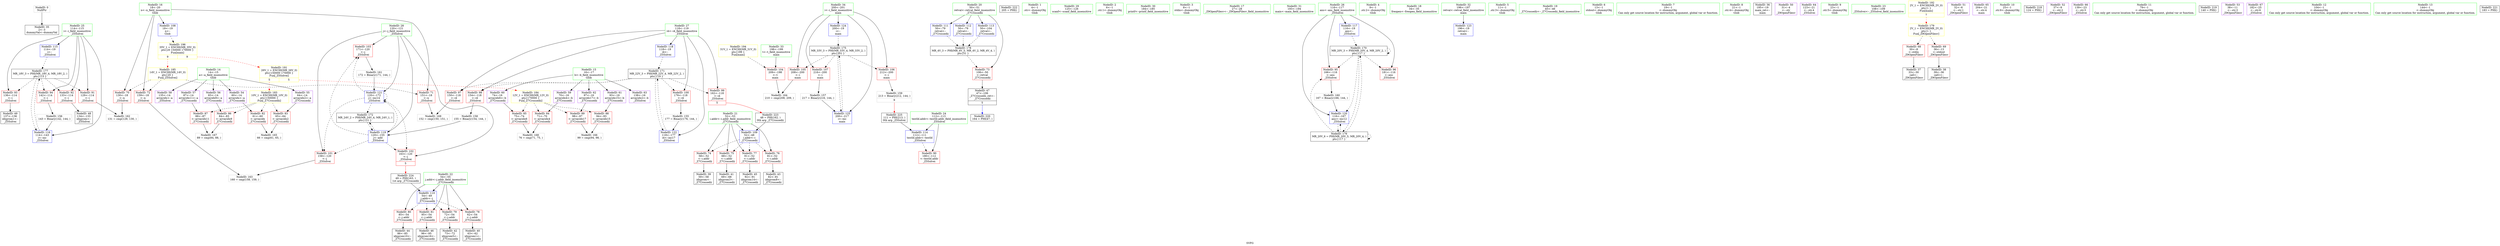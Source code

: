 digraph "SVFG" {
	label="SVFG";

	Node0x55eb435aeac0 [shape=record,color=grey,label="{NodeID: 0\nNullPtr}"];
	Node0x55eb435aeac0 -> Node0x55eb435b7ee0[style=solid];
	Node0x55eb435b8a70 [shape=record,color=red,label="{NodeID: 97\n150\<--118\n\<--i4\n_Z5Solvei\n}"];
	Node0x55eb435b8a70 -> Node0x55eb435c1950[style=solid];
	Node0x55eb435b6bf0 [shape=record,color=green,label="{NodeID: 14\n14\<--15\na\<--a_field_insensitive\nGlob }"];
	Node0x55eb435b6bf0 -> Node0x55eb435b9ea0[style=solid];
	Node0x55eb435b6bf0 -> Node0x55eb435b9f70[style=solid];
	Node0x55eb435b6bf0 -> Node0x55eb435ba040[style=solid];
	Node0x55eb435b6bf0 -> Node0x55eb435ba110[style=solid];
	Node0x55eb435b6bf0 -> Node0x55eb435ba1e0[style=solid];
	Node0x55eb435bc2b0 [shape=record,color=yellow,style=double,label="{NodeID: 194\n31V_1 = ENCHI(MR_31V_0)\npts\{199 \}\nFun[main]}"];
	Node0x55eb435bc2b0 -> Node0x55eb435b9020[style=dashed];
	Node0x55eb435b9600 [shape=record,color=blue,label="{NodeID: 111\n50\<--79\nretval\<--\n_Z7Crossedii\n}"];
	Node0x55eb435b9600 -> Node0x55eb435c96b0[style=dashed];
	Node0x55eb435b78a0 [shape=record,color=green,label="{NodeID: 28\n120\<--121\nj\<--j_field_insensitive\n_Z5Solvei\n}"];
	Node0x55eb435b78a0 -> Node0x55eb435b8db0[style=solid];
	Node0x55eb435b78a0 -> Node0x55eb435b8e80[style=solid];
	Node0x55eb435b78a0 -> Node0x55eb435b8f50[style=solid];
	Node0x55eb435b78a0 -> Node0x55eb435be3a0[style=solid];
	Node0x55eb435b78a0 -> Node0x55eb435be540[style=solid];
	Node0x55eb435be880 [shape=record,color=blue,label="{NodeID: 125\n200\<--217\ni\<--inc\nmain\n}"];
	Node0x55eb435be880 -> Node0x55eb435c87b0[style=dashed];
	Node0x55eb435b84c0 [shape=record,color=black,label="{NodeID: 42\n73\<--72\nidxprom5\<--\n_Z7Crossedii\n}"];
	Node0x55eb435d6dd0 [shape=record,color=black,label="{NodeID: 222\n205 = PHI()\n}"];
	Node0x55eb435ba040 [shape=record,color=purple,label="{NodeID: 56\n83\<--14\narrayidx9\<--a\n_Z7Crossedii\n}"];
	Node0x55eb435ba040 -> Node0x55eb435bb8a0[style=solid];
	Node0x55eb435baba0 [shape=record,color=red,label="{NodeID: 70\n130\<--18\n\<--n\n_Z5Solvei\n}"];
	Node0x55eb435baba0 -> Node0x55eb435c0ed0[style=solid];
	Node0x55eb435c1650 [shape=record,color=grey,label="{NodeID: 167\n89 = cmp(84, 88, )\n}"];
	Node0x55eb435bb700 [shape=record,color=red,label="{NodeID: 84\n71\<--70\n\<--arrayidx4\n_Z7Crossedii\n}"];
	Node0x55eb435bb700 -> Node0x55eb435c17d0[style=solid];
	Node0x55eb435b0a20 [shape=record,color=green,label="{NodeID: 1\n4\<--1\n.str\<--dummyObj\nGlob }"];
	Node0x55eb435b8b40 [shape=record,color=red,label="{NodeID: 98\n154\<--118\n\<--i4\n_Z5Solvei\n}"];
	Node0x55eb435b8b40 -> Node0x55eb435c08d0[style=solid];
	Node0x55eb435b6cf0 [shape=record,color=green,label="{NodeID: 15\n16\<--17\nb\<--b_field_insensitive\nGlob }"];
	Node0x55eb435b6cf0 -> Node0x55eb435ba2b0[style=solid];
	Node0x55eb435b6cf0 -> Node0x55eb435ba380[style=solid];
	Node0x55eb435b6cf0 -> Node0x55eb435ba450[style=solid];
	Node0x55eb435b6cf0 -> Node0x55eb435ba520[style=solid];
	Node0x55eb435b6cf0 -> Node0x55eb435ba5f0[style=solid];
	Node0x55eb435b96d0 [shape=record,color=blue,label="{NodeID: 112\n50\<--79\nretval\<--\n_Z7Crossedii\n}"];
	Node0x55eb435b96d0 -> Node0x55eb435c96b0[style=dashed];
	Node0x55eb435b7970 [shape=record,color=green,label="{NodeID: 29\n125\<--126\nscanf\<--scanf_field_insensitive\n}"];
	Node0x55eb435b8590 [shape=record,color=black,label="{NodeID: 43\n82\<--81\nidxprom8\<--\n_Z7Crossedii\n}"];
	Node0x55eb435d6ea0 [shape=record,color=black,label="{NodeID: 223\n48 = PHI(162, )\n0th arg _Z7Crossedii }"];
	Node0x55eb435d6ea0 -> Node0x55eb435b9460[style=solid];
	Node0x55eb435ba110 [shape=record,color=purple,label="{NodeID: 57\n87\<--14\narrayidx11\<--a\n_Z7Crossedii\n}"];
	Node0x55eb435ba110 -> Node0x55eb435bb970[style=solid];
	Node0x55eb435bac70 [shape=record,color=red,label="{NodeID: 71\n151\<--18\n\<--n\n_Z5Solvei\n}"];
	Node0x55eb435bac70 -> Node0x55eb435c1950[style=solid];
	Node0x55eb435c17d0 [shape=record,color=grey,label="{NodeID: 168\n76 = cmp(71, 75, )\n}"];
	Node0x55eb435bb7d0 [shape=record,color=red,label="{NodeID: 85\n75\<--74\n\<--arrayidx6\n_Z7Crossedii\n}"];
	Node0x55eb435bb7d0 -> Node0x55eb435c17d0[style=solid];
	Node0x55eb435b5ca0 [shape=record,color=green,label="{NodeID: 2\n6\<--1\n.str.1\<--dummyObj\nGlob }"];
	Node0x55eb435b8c10 [shape=record,color=red,label="{NodeID: 99\n162\<--118\n\<--i4\n_Z5Solvei\n|{<s0>5}}"];
	Node0x55eb435b8c10:s0 -> Node0x55eb435d6ea0[style=solid,color=red];
	Node0x55eb435b6df0 [shape=record,color=green,label="{NodeID: 16\n18\<--20\nn\<--n_field_insensitive\nGlob }"];
	Node0x55eb435b6df0 -> Node0x55eb435baba0[style=solid];
	Node0x55eb435b6df0 -> Node0x55eb435bac70[style=solid];
	Node0x55eb435b6df0 -> Node0x55eb435bad40[style=solid];
	Node0x55eb435b6df0 -> Node0x55eb435b9360[style=solid];
	Node0x55eb435bc470 [shape=record,color=yellow,style=double,label="{NodeID: 196\n35V_1 = ENCHI(MR_35V_0)\npts\{20 150000 170000 \}\nFun[main]|{<s0>9|<s1>9}}"];
	Node0x55eb435bc470:s0 -> Node0x55eb435cab60[style=dashed,color=red];
	Node0x55eb435bc470:s1 -> Node0x55eb435cb0d0[style=dashed,color=red];
	Node0x55eb435b97a0 [shape=record,color=blue,label="{NodeID: 113\n50\<--104\nretval\<--\n_Z7Crossedii\n}"];
	Node0x55eb435b97a0 -> Node0x55eb435c96b0[style=dashed];
	Node0x55eb435b7a70 [shape=record,color=green,label="{NodeID: 30\n184\<--185\nprintf\<--printf_field_insensitive\n}"];
	Node0x55eb435b8660 [shape=record,color=black,label="{NodeID: 44\n86\<--85\nidxprom10\<--\n_Z7Crossedii\n}"];
	Node0x55eb435d7090 [shape=record,color=black,label="{NodeID: 224\n49 = PHI(163, )\n1st arg _Z7Crossedii }"];
	Node0x55eb435d7090 -> Node0x55eb435b9530[style=solid];
	Node0x55eb435ba1e0 [shape=record,color=purple,label="{NodeID: 58\n135\<--14\narrayidx\<--a\n_Z5Solvei\n}"];
	Node0x55eb435c0450 [shape=record,color=grey,label="{NodeID: 155\n177 = Binary(176, 144, )\n}"];
	Node0x55eb435c0450 -> Node0x55eb435be610[style=solid];
	Node0x55eb435bad40 [shape=record,color=red,label="{NodeID: 72\n159\<--18\n\<--n\n_Z5Solvei\n}"];
	Node0x55eb435bad40 -> Node0x55eb435c1050[style=solid];
	Node0x55eb435c1950 [shape=record,color=grey,label="{NodeID: 169\n152 = cmp(150, 151, )\n}"];
	Node0x55eb435bb8a0 [shape=record,color=red,label="{NodeID: 86\n84\<--83\n\<--arrayidx9\n_Z7Crossedii\n}"];
	Node0x55eb435bb8a0 -> Node0x55eb435c1650[style=solid];
	Node0x55eb435b5d30 [shape=record,color=green,label="{NodeID: 3\n8\<--1\nstdin\<--dummyObj\nGlob }"];
	Node0x55eb435ca9a0 [shape=record,color=yellow,style=double,label="{NodeID: 183\n10V_1 = ENCHI(MR_10V_0)\npts\{150000 \}\nFun[_Z7Crossedii]}"];
	Node0x55eb435ca9a0 -> Node0x55eb435bb560[style=dashed];
	Node0x55eb435ca9a0 -> Node0x55eb435bb630[style=dashed];
	Node0x55eb435ca9a0 -> Node0x55eb435bb8a0[style=dashed];
	Node0x55eb435ca9a0 -> Node0x55eb435bb970[style=dashed];
	Node0x55eb435b8ce0 [shape=record,color=red,label="{NodeID: 100\n176\<--118\n\<--i4\n_Z5Solvei\n}"];
	Node0x55eb435b8ce0 -> Node0x55eb435c0450[style=solid];
	Node0x55eb435b6ef0 [shape=record,color=green,label="{NodeID: 17\n27\<--28\n_Z9OpenFilesv\<--_Z9OpenFilesv_field_insensitive\n}"];
	Node0x55eb435b9870 [shape=record,color=blue,label="{NodeID: 114\n112\<--111\ntestId.addr\<--testId\n_Z5Solvei\n}"];
	Node0x55eb435b9870 -> Node0x55eb435bbbe0[style=dashed];
	Node0x55eb435b7b70 [shape=record,color=green,label="{NodeID: 31\n193\<--194\nmain\<--main_field_insensitive\n}"];
	Node0x55eb435b8730 [shape=record,color=black,label="{NodeID: 45\n92\<--91\nidxprom14\<--\n_Z7Crossedii\n}"];
	Node0x55eb435d71d0 [shape=record,color=black,label="{NodeID: 225\n111 = PHI(213, )\n0th arg _Z5Solvei }"];
	Node0x55eb435d71d0 -> Node0x55eb435b9870[style=solid];
	Node0x55eb435ba2b0 [shape=record,color=purple,label="{NodeID: 59\n70\<--16\narrayidx4\<--b\n_Z7Crossedii\n}"];
	Node0x55eb435ba2b0 -> Node0x55eb435bb700[style=solid];
	Node0x55eb435c05d0 [shape=record,color=grey,label="{NodeID: 156\n143 = Binary(142, 144, )\n}"];
	Node0x55eb435c05d0 -> Node0x55eb435be170[style=solid];
	Node0x55eb435bae10 [shape=record,color=red,label="{NodeID: 73\n106\<--50\n\<--retval\n_Z7Crossedii\n}"];
	Node0x55eb435bae10 -> Node0x55eb435b88d0[style=solid];
	Node0x55eb435c6eb0 [shape=record,color=black,label="{NodeID: 170\nMR_20V_3 = PHI(MR_20V_4, MR_20V_2, )\npts\{117 \}\n}"];
	Node0x55eb435c6eb0 -> Node0x55eb435bbff0[style=dashed];
	Node0x55eb435c6eb0 -> Node0x55eb435b89a0[style=dashed];
	Node0x55eb435c6eb0 -> Node0x55eb435be470[style=dashed];
	Node0x55eb435c6eb0 -> Node0x55eb435c6eb0[style=dashed];
	Node0x55eb435c6eb0 -> Node0x55eb435c8cb0[style=dashed];
	Node0x55eb435bb970 [shape=record,color=red,label="{NodeID: 87\n88\<--87\n\<--arrayidx11\n_Z7Crossedii\n}"];
	Node0x55eb435bb970 -> Node0x55eb435c1650[style=solid];
	Node0x55eb435b5dc0 [shape=record,color=green,label="{NodeID: 4\n9\<--1\n.str.2\<--dummyObj\nGlob }"];
	Node0x55eb435caa80 [shape=record,color=yellow,style=double,label="{NodeID: 184\n12V_1 = ENCHI(MR_12V_0)\npts\{170000 \}\nFun[_Z7Crossedii]}"];
	Node0x55eb435caa80 -> Node0x55eb435bb700[style=dashed];
	Node0x55eb435caa80 -> Node0x55eb435bb7d0[style=dashed];
	Node0x55eb435caa80 -> Node0x55eb435bba40[style=dashed];
	Node0x55eb435caa80 -> Node0x55eb435bbb10[style=dashed];
	Node0x55eb435b8db0 [shape=record,color=red,label="{NodeID: 101\n158\<--120\n\<--j\n_Z5Solvei\n}"];
	Node0x55eb435b8db0 -> Node0x55eb435c1050[style=solid];
	Node0x55eb435b6ff0 [shape=record,color=green,label="{NodeID: 18\n34\<--35\nfreopen\<--freopen_field_insensitive\n}"];
	Node0x55eb435be0e0 [shape=record,color=blue,label="{NodeID: 115\n114\<--19\ni\<--\n_Z5Solvei\n}"];
	Node0x55eb435be0e0 -> Node0x55eb435c91b0[style=dashed];
	Node0x55eb435b7c70 [shape=record,color=green,label="{NodeID: 32\n196\<--197\nretval\<--retval_field_insensitive\nmain\n}"];
	Node0x55eb435b7c70 -> Node0x55eb435be6e0[style=solid];
	Node0x55eb435b8800 [shape=record,color=black,label="{NodeID: 46\n96\<--95\nidxprom16\<--\n_Z7Crossedii\n}"];
	Node0x55eb435ba380 [shape=record,color=purple,label="{NodeID: 60\n74\<--16\narrayidx6\<--b\n_Z7Crossedii\n}"];
	Node0x55eb435ba380 -> Node0x55eb435bb7d0[style=solid];
	Node0x55eb435c0750 [shape=record,color=grey,label="{NodeID: 157\n217 = Binary(216, 144, )\n}"];
	Node0x55eb435c0750 -> Node0x55eb435be880[style=solid];
	Node0x55eb435baee0 [shape=record,color=red,label="{NodeID: 74\n58\<--52\n\<--i.addr\n_Z7Crossedii\n}"];
	Node0x55eb435baee0 -> Node0x55eb435b8250[style=solid];
	Node0x55eb435c73b0 [shape=record,color=black,label="{NodeID: 171\nMR_22V_3 = PHI(MR_22V_4, MR_22V_2, )\npts\{119 \}\n}"];
	Node0x55eb435c73b0 -> Node0x55eb435b8a70[style=dashed];
	Node0x55eb435c73b0 -> Node0x55eb435b8b40[style=dashed];
	Node0x55eb435c73b0 -> Node0x55eb435b8c10[style=dashed];
	Node0x55eb435c73b0 -> Node0x55eb435b8ce0[style=dashed];
	Node0x55eb435c73b0 -> Node0x55eb435be610[style=dashed];
	Node0x55eb435bba40 [shape=record,color=red,label="{NodeID: 88\n94\<--93\n\<--arrayidx15\n_Z7Crossedii\n}"];
	Node0x55eb435bba40 -> Node0x55eb435c14d0[style=solid];
	Node0x55eb435b5e50 [shape=record,color=green,label="{NodeID: 5\n11\<--1\n.str.3\<--dummyObj\nGlob }"];
	Node0x55eb435cab60 [shape=record,color=yellow,style=double,label="{NodeID: 185\n14V_1 = ENCHI(MR_14V_0)\npts\{20 \}\nFun[_Z5Solvei]}"];
	Node0x55eb435cab60 -> Node0x55eb435baba0[style=dashed];
	Node0x55eb435cab60 -> Node0x55eb435bac70[style=dashed];
	Node0x55eb435cab60 -> Node0x55eb435bad40[style=dashed];
	Node0x55eb435b8e80 [shape=record,color=red,label="{NodeID: 102\n163\<--120\n\<--j\n_Z5Solvei\n|{<s0>5}}"];
	Node0x55eb435b8e80:s0 -> Node0x55eb435d7090[style=solid,color=red];
	Node0x55eb435b70f0 [shape=record,color=green,label="{NodeID: 19\n45\<--46\n_Z7Crossedii\<--_Z7Crossedii_field_insensitive\n}"];
	Node0x55eb435be170 [shape=record,color=blue,label="{NodeID: 116\n114\<--143\ni\<--inc\n_Z5Solvei\n}"];
	Node0x55eb435be170 -> Node0x55eb435c91b0[style=dashed];
	Node0x55eb435b7d40 [shape=record,color=green,label="{NodeID: 33\n198\<--199\nt\<--t_field_insensitive\nmain\n}"];
	Node0x55eb435b7d40 -> Node0x55eb435b9020[style=solid];
	Node0x55eb435b88d0 [shape=record,color=black,label="{NodeID: 47\n47\<--106\n_Z7Crossedii_ret\<--\n_Z7Crossedii\n|{<s0>5}}"];
	Node0x55eb435b88d0:s0 -> Node0x55eb435d6ba0[style=solid,color=blue];
	Node0x55eb435ba450 [shape=record,color=purple,label="{NodeID: 61\n93\<--16\narrayidx15\<--b\n_Z7Crossedii\n}"];
	Node0x55eb435ba450 -> Node0x55eb435bba40[style=solid];
	Node0x55eb435c08d0 [shape=record,color=grey,label="{NodeID: 158\n155 = Binary(154, 144, )\n}"];
	Node0x55eb435c08d0 -> Node0x55eb435be3a0[style=solid];
	Node0x55eb435bafb0 [shape=record,color=red,label="{NodeID: 75\n68\<--52\n\<--i.addr\n_Z7Crossedii\n}"];
	Node0x55eb435bafb0 -> Node0x55eb435b83f0[style=solid];
	Node0x55eb435c78b0 [shape=record,color=black,label="{NodeID: 172\nMR_24V_2 = PHI(MR_24V_4, MR_24V_1, )\npts\{121 \}\n}"];
	Node0x55eb435c78b0 -> Node0x55eb435be3a0[style=dashed];
	Node0x55eb435bbb10 [shape=record,color=red,label="{NodeID: 89\n98\<--97\n\<--arrayidx17\n_Z7Crossedii\n}"];
	Node0x55eb435bbb10 -> Node0x55eb435c14d0[style=solid];
	Node0x55eb435b6690 [shape=record,color=green,label="{NodeID: 6\n13\<--1\nstdout\<--dummyObj\nGlob }"];
	Node0x55eb435b8f50 [shape=record,color=red,label="{NodeID: 103\n171\<--120\n\<--j\n_Z5Solvei\n}"];
	Node0x55eb435b8f50 -> Node0x55eb435c0d50[style=solid];
	Node0x55eb435b71f0 [shape=record,color=green,label="{NodeID: 20\n50\<--51\nretval\<--retval_field_insensitive\n_Z7Crossedii\n}"];
	Node0x55eb435b71f0 -> Node0x55eb435bae10[style=solid];
	Node0x55eb435b71f0 -> Node0x55eb435b9600[style=solid];
	Node0x55eb435b71f0 -> Node0x55eb435b96d0[style=solid];
	Node0x55eb435b71f0 -> Node0x55eb435b97a0[style=solid];
	Node0x55eb435be200 [shape=record,color=blue,label="{NodeID: 117\n116\<--19\nans\<--\n_Z5Solvei\n}"];
	Node0x55eb435be200 -> Node0x55eb435c6eb0[style=dashed];
	Node0x55eb435b7e10 [shape=record,color=green,label="{NodeID: 34\n200\<--201\ni\<--i_field_insensitive\nmain\n}"];
	Node0x55eb435b7e10 -> Node0x55eb435b90f0[style=solid];
	Node0x55eb435b7e10 -> Node0x55eb435b91c0[style=solid];
	Node0x55eb435b7e10 -> Node0x55eb435b9290[style=solid];
	Node0x55eb435b7e10 -> Node0x55eb435be7b0[style=solid];
	Node0x55eb435b7e10 -> Node0x55eb435be880[style=solid];
	Node0x55eb435b99c0 [shape=record,color=black,label="{NodeID: 48\n134\<--133\nidxprom\<--\n_Z5Solvei\n}"];
	Node0x55eb435ba520 [shape=record,color=purple,label="{NodeID: 62\n97\<--16\narrayidx17\<--b\n_Z7Crossedii\n}"];
	Node0x55eb435ba520 -> Node0x55eb435bbb10[style=solid];
	Node0x55eb435c0a50 [shape=record,color=grey,label="{NodeID: 159\n213 = Binary(212, 144, )\n|{<s0>9}}"];
	Node0x55eb435c0a50:s0 -> Node0x55eb435d71d0[style=solid,color=red];
	Node0x55eb435bb080 [shape=record,color=red,label="{NodeID: 76\n81\<--52\n\<--i.addr\n_Z7Crossedii\n}"];
	Node0x55eb435bb080 -> Node0x55eb435b8590[style=solid];
	Node0x55eb435bbbe0 [shape=record,color=red,label="{NodeID: 90\n180\<--112\n\<--testId.addr\n_Z5Solvei\n}"];
	Node0x55eb435b6720 [shape=record,color=green,label="{NodeID: 7\n19\<--1\n\<--dummyObj\nCan only get source location for instruction, argument, global var or function.}"];
	Node0x55eb435b9020 [shape=record,color=red,label="{NodeID: 104\n209\<--198\n\<--t\nmain\n}"];
	Node0x55eb435b9020 -> Node0x55eb435c11d0[style=solid];
	Node0x55eb435b72c0 [shape=record,color=green,label="{NodeID: 21\n52\<--53\ni.addr\<--i.addr_field_insensitive\n_Z7Crossedii\n}"];
	Node0x55eb435b72c0 -> Node0x55eb435baee0[style=solid];
	Node0x55eb435b72c0 -> Node0x55eb435bafb0[style=solid];
	Node0x55eb435b72c0 -> Node0x55eb435bb080[style=solid];
	Node0x55eb435b72c0 -> Node0x55eb435bb150[style=solid];
	Node0x55eb435b72c0 -> Node0x55eb435b9460[style=solid];
	Node0x55eb435be2d0 [shape=record,color=blue,label="{NodeID: 118\n118\<--19\ni4\<--\n_Z5Solvei\n}"];
	Node0x55eb435be2d0 -> Node0x55eb435c73b0[style=dashed];
	Node0x55eb435b7ee0 [shape=record,color=black,label="{NodeID: 35\n2\<--3\ndummyVal\<--dummyVal\n}"];
	Node0x55eb435b9a90 [shape=record,color=black,label="{NodeID: 49\n137\<--136\nidxprom1\<--\n_Z5Solvei\n}"];
	Node0x55eb435ba5f0 [shape=record,color=purple,label="{NodeID: 63\n138\<--16\narrayidx2\<--b\n_Z5Solvei\n}"];
	Node0x55eb435c0bd0 [shape=record,color=grey,label="{NodeID: 160\n167 = Binary(166, 144, )\n}"];
	Node0x55eb435c0bd0 -> Node0x55eb435be470[style=solid];
	Node0x55eb435bb150 [shape=record,color=red,label="{NodeID: 77\n91\<--52\n\<--i.addr\n_Z7Crossedii\n}"];
	Node0x55eb435bb150 -> Node0x55eb435b8730[style=solid];
	Node0x55eb435bbcb0 [shape=record,color=red,label="{NodeID: 91\n129\<--114\n\<--i\n_Z5Solvei\n}"];
	Node0x55eb435bbcb0 -> Node0x55eb435c0ed0[style=solid];
	Node0x55eb435b67b0 [shape=record,color=green,label="{NodeID: 8\n21\<--1\n.str.4\<--dummyObj\nGlob }"];
	Node0x55eb435b90f0 [shape=record,color=red,label="{NodeID: 105\n208\<--200\n\<--i\nmain\n}"];
	Node0x55eb435b90f0 -> Node0x55eb435c11d0[style=solid];
	Node0x55eb435b7390 [shape=record,color=green,label="{NodeID: 22\n54\<--55\nj.addr\<--j.addr_field_insensitive\n_Z7Crossedii\n}"];
	Node0x55eb435b7390 -> Node0x55eb435bb220[style=solid];
	Node0x55eb435b7390 -> Node0x55eb435bb2f0[style=solid];
	Node0x55eb435b7390 -> Node0x55eb435bb3c0[style=solid];
	Node0x55eb435b7390 -> Node0x55eb435bb490[style=solid];
	Node0x55eb435b7390 -> Node0x55eb435b9530[style=solid];
	Node0x55eb435be3a0 [shape=record,color=blue,label="{NodeID: 119\n120\<--155\nj\<--add\n_Z5Solvei\n}"];
	Node0x55eb435be3a0 -> Node0x55eb435b8db0[style=dashed];
	Node0x55eb435be3a0 -> Node0x55eb435b8e80[style=dashed];
	Node0x55eb435be3a0 -> Node0x55eb435b8f50[style=dashed];
	Node0x55eb435be3a0 -> Node0x55eb435be540[style=dashed];
	Node0x55eb435be3a0 -> Node0x55eb435c78b0[style=dashed];
	Node0x55eb435b7fe0 [shape=record,color=black,label="{NodeID: 36\n195\<--19\nmain_ret\<--\nmain\n}"];
	Node0x55eb435b9b60 [shape=record,color=purple,label="{NodeID: 50\n31\<--4\n\<--.str\n_Z9OpenFilesv\n}"];
	Node0x55eb435ba6c0 [shape=record,color=purple,label="{NodeID: 64\n123\<--21\n\<--.str.4\n_Z5Solvei\n}"];
	Node0x55eb435c0d50 [shape=record,color=grey,label="{NodeID: 161\n172 = Binary(171, 144, )\n}"];
	Node0x55eb435c0d50 -> Node0x55eb435be540[style=solid];
	Node0x55eb435bb220 [shape=record,color=red,label="{NodeID: 78\n62\<--54\n\<--j.addr\n_Z7Crossedii\n}"];
	Node0x55eb435bb220 -> Node0x55eb435b8320[style=solid];
	Node0x55eb435c87b0 [shape=record,color=black,label="{NodeID: 175\nMR_33V_3 = PHI(MR_33V_4, MR_33V_2, )\npts\{201 \}\n}"];
	Node0x55eb435c87b0 -> Node0x55eb435b90f0[style=dashed];
	Node0x55eb435c87b0 -> Node0x55eb435b91c0[style=dashed];
	Node0x55eb435c87b0 -> Node0x55eb435b9290[style=dashed];
	Node0x55eb435c87b0 -> Node0x55eb435be880[style=dashed];
	Node0x55eb435bbd80 [shape=record,color=red,label="{NodeID: 92\n133\<--114\n\<--i\n_Z5Solvei\n}"];
	Node0x55eb435bbd80 -> Node0x55eb435b99c0[style=solid];
	Node0x55eb435b6840 [shape=record,color=green,label="{NodeID: 9\n23\<--1\n.str.5\<--dummyObj\nGlob }"];
	Node0x55eb435b91c0 [shape=record,color=red,label="{NodeID: 106\n212\<--200\n\<--i\nmain\n}"];
	Node0x55eb435b91c0 -> Node0x55eb435c0a50[style=solid];
	Node0x55eb435b7460 [shape=record,color=green,label="{NodeID: 23\n108\<--109\n_Z5Solvei\<--_Z5Solvei_field_insensitive\n}"];
	Node0x55eb435be470 [shape=record,color=blue,label="{NodeID: 120\n116\<--167\nans\<--inc12\n_Z5Solvei\n}"];
	Node0x55eb435be470 -> Node0x55eb435c8cb0[style=dashed];
	Node0x55eb435b80b0 [shape=record,color=black,label="{NodeID: 37\n33\<--30\ncall\<--\n_Z9OpenFilesv\n}"];
	Node0x55eb435b9c30 [shape=record,color=purple,label="{NodeID: 51\n32\<--6\n\<--.str.1\n_Z9OpenFilesv\n}"];
	Node0x55eb435ba790 [shape=record,color=purple,label="{NodeID: 65\n204\<--21\n\<--.str.4\nmain\n}"];
	Node0x55eb435c0ed0 [shape=record,color=grey,label="{NodeID: 162\n131 = cmp(129, 130, )\n}"];
	Node0x55eb435bb2f0 [shape=record,color=red,label="{NodeID: 79\n72\<--54\n\<--j.addr\n_Z7Crossedii\n}"];
	Node0x55eb435bb2f0 -> Node0x55eb435b84c0[style=solid];
	Node0x55eb435c8cb0 [shape=record,color=black,label="{NodeID: 176\nMR_20V_6 = PHI(MR_20V_5, MR_20V_4, )\npts\{117 \}\n}"];
	Node0x55eb435c8cb0 -> Node0x55eb435bbff0[style=dashed];
	Node0x55eb435c8cb0 -> Node0x55eb435be470[style=dashed];
	Node0x55eb435c8cb0 -> Node0x55eb435c6eb0[style=dashed];
	Node0x55eb435c8cb0 -> Node0x55eb435c8cb0[style=dashed];
	Node0x55eb435bbe50 [shape=record,color=red,label="{NodeID: 93\n136\<--114\n\<--i\n_Z5Solvei\n}"];
	Node0x55eb435bbe50 -> Node0x55eb435b9a90[style=solid];
	Node0x55eb435b68d0 [shape=record,color=green,label="{NodeID: 10\n25\<--1\n.str.6\<--dummyObj\nGlob }"];
	Node0x55eb435b9290 [shape=record,color=red,label="{NodeID: 107\n216\<--200\n\<--i\nmain\n}"];
	Node0x55eb435b9290 -> Node0x55eb435c0750[style=solid];
	Node0x55eb435b7560 [shape=record,color=green,label="{NodeID: 24\n112\<--113\ntestId.addr\<--testId.addr_field_insensitive\n_Z5Solvei\n}"];
	Node0x55eb435b7560 -> Node0x55eb435bbbe0[style=solid];
	Node0x55eb435b7560 -> Node0x55eb435b9870[style=solid];
	Node0x55eb435be540 [shape=record,color=blue,label="{NodeID: 121\n120\<--172\nj\<--inc14\n_Z5Solvei\n}"];
	Node0x55eb435be540 -> Node0x55eb435b8db0[style=dashed];
	Node0x55eb435be540 -> Node0x55eb435b8e80[style=dashed];
	Node0x55eb435be540 -> Node0x55eb435b8f50[style=dashed];
	Node0x55eb435be540 -> Node0x55eb435be540[style=dashed];
	Node0x55eb435be540 -> Node0x55eb435c78b0[style=dashed];
	Node0x55eb435b8180 [shape=record,color=black,label="{NodeID: 38\n39\<--36\ncall1\<--\n_Z9OpenFilesv\n}"];
	Node0x55eb433c7cd0 [shape=record,color=black,label="{NodeID: 218\n124 = PHI()\n}"];
	Node0x55eb435b9d00 [shape=record,color=purple,label="{NodeID: 52\n37\<--9\n\<--.str.2\n_Z9OpenFilesv\n}"];
	Node0x55eb435ba860 [shape=record,color=purple,label="{NodeID: 66\n139\<--23\n\<--.str.5\n_Z5Solvei\n}"];
	Node0x55eb435c1050 [shape=record,color=grey,label="{NodeID: 163\n160 = cmp(158, 159, )\n}"];
	Node0x55eb435bb3c0 [shape=record,color=red,label="{NodeID: 80\n85\<--54\n\<--j.addr\n_Z7Crossedii\n}"];
	Node0x55eb435bb3c0 -> Node0x55eb435b8660[style=solid];
	Node0x55eb435c91b0 [shape=record,color=black,label="{NodeID: 177\nMR_18V_3 = PHI(MR_18V_4, MR_18V_2, )\npts\{115 \}\n}"];
	Node0x55eb435c91b0 -> Node0x55eb435bbcb0[style=dashed];
	Node0x55eb435c91b0 -> Node0x55eb435bbd80[style=dashed];
	Node0x55eb435c91b0 -> Node0x55eb435bbe50[style=dashed];
	Node0x55eb435c91b0 -> Node0x55eb435bbf20[style=dashed];
	Node0x55eb435c91b0 -> Node0x55eb435be170[style=dashed];
	Node0x55eb435bbf20 [shape=record,color=red,label="{NodeID: 94\n142\<--114\n\<--i\n_Z5Solvei\n}"];
	Node0x55eb435bbf20 -> Node0x55eb435c05d0[style=solid];
	Node0x55eb435b6960 [shape=record,color=green,label="{NodeID: 11\n79\<--1\n\<--dummyObj\nCan only get source location for instruction, argument, global var or function.}"];
	Node0x55eb435cb0d0 [shape=record,color=yellow,style=double,label="{NodeID: 191\n26V_1 = ENCHI(MR_26V_0)\npts\{150000 170000 \}\nFun[_Z5Solvei]|{<s0>5|<s1>5}}"];
	Node0x55eb435cb0d0:s0 -> Node0x55eb435ca9a0[style=dashed,color=red];
	Node0x55eb435cb0d0:s1 -> Node0x55eb435caa80[style=dashed,color=red];
	Node0x55eb435b9360 [shape=record,color=blue,label="{NodeID: 108\n18\<--19\nn\<--\nGlob }"];
	Node0x55eb435b9360 -> Node0x55eb435bc470[style=dashed];
	Node0x55eb435b7630 [shape=record,color=green,label="{NodeID: 25\n114\<--115\ni\<--i_field_insensitive\n_Z5Solvei\n}"];
	Node0x55eb435b7630 -> Node0x55eb435bbcb0[style=solid];
	Node0x55eb435b7630 -> Node0x55eb435bbd80[style=solid];
	Node0x55eb435b7630 -> Node0x55eb435bbe50[style=solid];
	Node0x55eb435b7630 -> Node0x55eb435bbf20[style=solid];
	Node0x55eb435b7630 -> Node0x55eb435be0e0[style=solid];
	Node0x55eb435b7630 -> Node0x55eb435be170[style=solid];
	Node0x55eb435be610 [shape=record,color=blue,label="{NodeID: 122\n118\<--177\ni4\<--inc17\n_Z5Solvei\n}"];
	Node0x55eb435be610 -> Node0x55eb435c73b0[style=dashed];
	Node0x55eb435b8250 [shape=record,color=black,label="{NodeID: 39\n59\<--58\nidxprom\<--\n_Z7Crossedii\n}"];
	Node0x55eb435d6aa0 [shape=record,color=black,label="{NodeID: 219\n140 = PHI()\n}"];
	Node0x55eb435b9dd0 [shape=record,color=purple,label="{NodeID: 53\n38\<--11\n\<--.str.3\n_Z9OpenFilesv\n}"];
	Node0x55eb435ba930 [shape=record,color=purple,label="{NodeID: 67\n182\<--25\n\<--.str.6\n_Z5Solvei\n}"];
	Node0x55eb435c11d0 [shape=record,color=grey,label="{NodeID: 164\n210 = cmp(208, 209, )\n}"];
	Node0x55eb435bb490 [shape=record,color=red,label="{NodeID: 81\n95\<--54\n\<--j.addr\n_Z7Crossedii\n}"];
	Node0x55eb435bb490 -> Node0x55eb435b8800[style=solid];
	Node0x55eb435c96b0 [shape=record,color=black,label="{NodeID: 178\nMR_4V_3 = PHI(MR_4V_5, MR_4V_2, MR_4V_4, )\npts\{51 \}\n}"];
	Node0x55eb435c96b0 -> Node0x55eb435bae10[style=dashed];
	Node0x55eb435bbff0 [shape=record,color=red,label="{NodeID: 95\n166\<--116\n\<--ans\n_Z5Solvei\n}"];
	Node0x55eb435bbff0 -> Node0x55eb435c0bd0[style=solid];
	Node0x55eb435b69f0 [shape=record,color=green,label="{NodeID: 12\n104\<--1\n\<--dummyObj\nCan only get source location for instruction, argument, global var or function.}"];
	Node0x55eb435bc0c0 [shape=record,color=yellow,style=double,label="{NodeID: 192\n2V_1 = ENCHI(MR_2V_0)\npts\{1 \}\nFun[main]|{<s0>7}}"];
	Node0x55eb435bc0c0:s0 -> Node0x55eb435c9bb0[style=dashed,color=red];
	Node0x55eb435b9460 [shape=record,color=blue,label="{NodeID: 109\n52\<--48\ni.addr\<--i\n_Z7Crossedii\n}"];
	Node0x55eb435b9460 -> Node0x55eb435baee0[style=dashed];
	Node0x55eb435b9460 -> Node0x55eb435bafb0[style=dashed];
	Node0x55eb435b9460 -> Node0x55eb435bb080[style=dashed];
	Node0x55eb435b9460 -> Node0x55eb435bb150[style=dashed];
	Node0x55eb435b7700 [shape=record,color=green,label="{NodeID: 26\n116\<--117\nans\<--ans_field_insensitive\n_Z5Solvei\n}"];
	Node0x55eb435b7700 -> Node0x55eb435bbff0[style=solid];
	Node0x55eb435b7700 -> Node0x55eb435b89a0[style=solid];
	Node0x55eb435b7700 -> Node0x55eb435be200[style=solid];
	Node0x55eb435b7700 -> Node0x55eb435be470[style=solid];
	Node0x55eb435be6e0 [shape=record,color=blue,label="{NodeID: 123\n196\<--19\nretval\<--\nmain\n}"];
	Node0x55eb435b8320 [shape=record,color=black,label="{NodeID: 40\n63\<--62\nidxprom1\<--\n_Z7Crossedii\n}"];
	Node0x55eb435d6ba0 [shape=record,color=black,label="{NodeID: 220\n164 = PHI(47, )\n}"];
	Node0x55eb435b9ea0 [shape=record,color=purple,label="{NodeID: 54\n60\<--14\narrayidx\<--a\n_Z7Crossedii\n}"];
	Node0x55eb435b9ea0 -> Node0x55eb435bb560[style=solid];
	Node0x55eb435baa00 [shape=record,color=red,label="{NodeID: 68\n30\<--8\n\<--stdin\n_Z9OpenFilesv\n}"];
	Node0x55eb435baa00 -> Node0x55eb435b80b0[style=solid];
	Node0x55eb435c1350 [shape=record,color=grey,label="{NodeID: 165\n66 = cmp(61, 65, )\n}"];
	Node0x55eb435bb560 [shape=record,color=red,label="{NodeID: 82\n61\<--60\n\<--arrayidx\n_Z7Crossedii\n}"];
	Node0x55eb435bb560 -> Node0x55eb435c1350[style=solid];
	Node0x55eb435c9bb0 [shape=record,color=yellow,style=double,label="{NodeID: 179\n2V_1 = ENCHI(MR_2V_0)\npts\{1 \}\nFun[_Z9OpenFilesv]}"];
	Node0x55eb435c9bb0 -> Node0x55eb435baa00[style=dashed];
	Node0x55eb435c9bb0 -> Node0x55eb435baad0[style=dashed];
	Node0x55eb435b89a0 [shape=record,color=red,label="{NodeID: 96\n181\<--116\n\<--ans\n_Z5Solvei\n}"];
	Node0x55eb435b6af0 [shape=record,color=green,label="{NodeID: 13\n144\<--1\n\<--dummyObj\nCan only get source location for instruction, argument, global var or function.}"];
	Node0x55eb435b9530 [shape=record,color=blue,label="{NodeID: 110\n54\<--49\nj.addr\<--j\n_Z7Crossedii\n}"];
	Node0x55eb435b9530 -> Node0x55eb435bb220[style=dashed];
	Node0x55eb435b9530 -> Node0x55eb435bb2f0[style=dashed];
	Node0x55eb435b9530 -> Node0x55eb435bb3c0[style=dashed];
	Node0x55eb435b9530 -> Node0x55eb435bb490[style=dashed];
	Node0x55eb435b77d0 [shape=record,color=green,label="{NodeID: 27\n118\<--119\ni4\<--i4_field_insensitive\n_Z5Solvei\n}"];
	Node0x55eb435b77d0 -> Node0x55eb435b8a70[style=solid];
	Node0x55eb435b77d0 -> Node0x55eb435b8b40[style=solid];
	Node0x55eb435b77d0 -> Node0x55eb435b8c10[style=solid];
	Node0x55eb435b77d0 -> Node0x55eb435b8ce0[style=solid];
	Node0x55eb435b77d0 -> Node0x55eb435be2d0[style=solid];
	Node0x55eb435b77d0 -> Node0x55eb435be610[style=solid];
	Node0x55eb435be7b0 [shape=record,color=blue,label="{NodeID: 124\n200\<--19\ni\<--\nmain\n}"];
	Node0x55eb435be7b0 -> Node0x55eb435c87b0[style=dashed];
	Node0x55eb435b83f0 [shape=record,color=black,label="{NodeID: 41\n69\<--68\nidxprom3\<--\n_Z7Crossedii\n}"];
	Node0x55eb435d6d00 [shape=record,color=black,label="{NodeID: 221\n183 = PHI()\n}"];
	Node0x55eb435b9f70 [shape=record,color=purple,label="{NodeID: 55\n64\<--14\narrayidx2\<--a\n_Z7Crossedii\n}"];
	Node0x55eb435b9f70 -> Node0x55eb435bb630[style=solid];
	Node0x55eb435baad0 [shape=record,color=red,label="{NodeID: 69\n36\<--13\n\<--stdout\n_Z9OpenFilesv\n}"];
	Node0x55eb435baad0 -> Node0x55eb435b8180[style=solid];
	Node0x55eb435c14d0 [shape=record,color=grey,label="{NodeID: 166\n99 = cmp(94, 98, )\n}"];
	Node0x55eb435bb630 [shape=record,color=red,label="{NodeID: 83\n65\<--64\n\<--arrayidx2\n_Z7Crossedii\n}"];
	Node0x55eb435bb630 -> Node0x55eb435c1350[style=solid];
}
